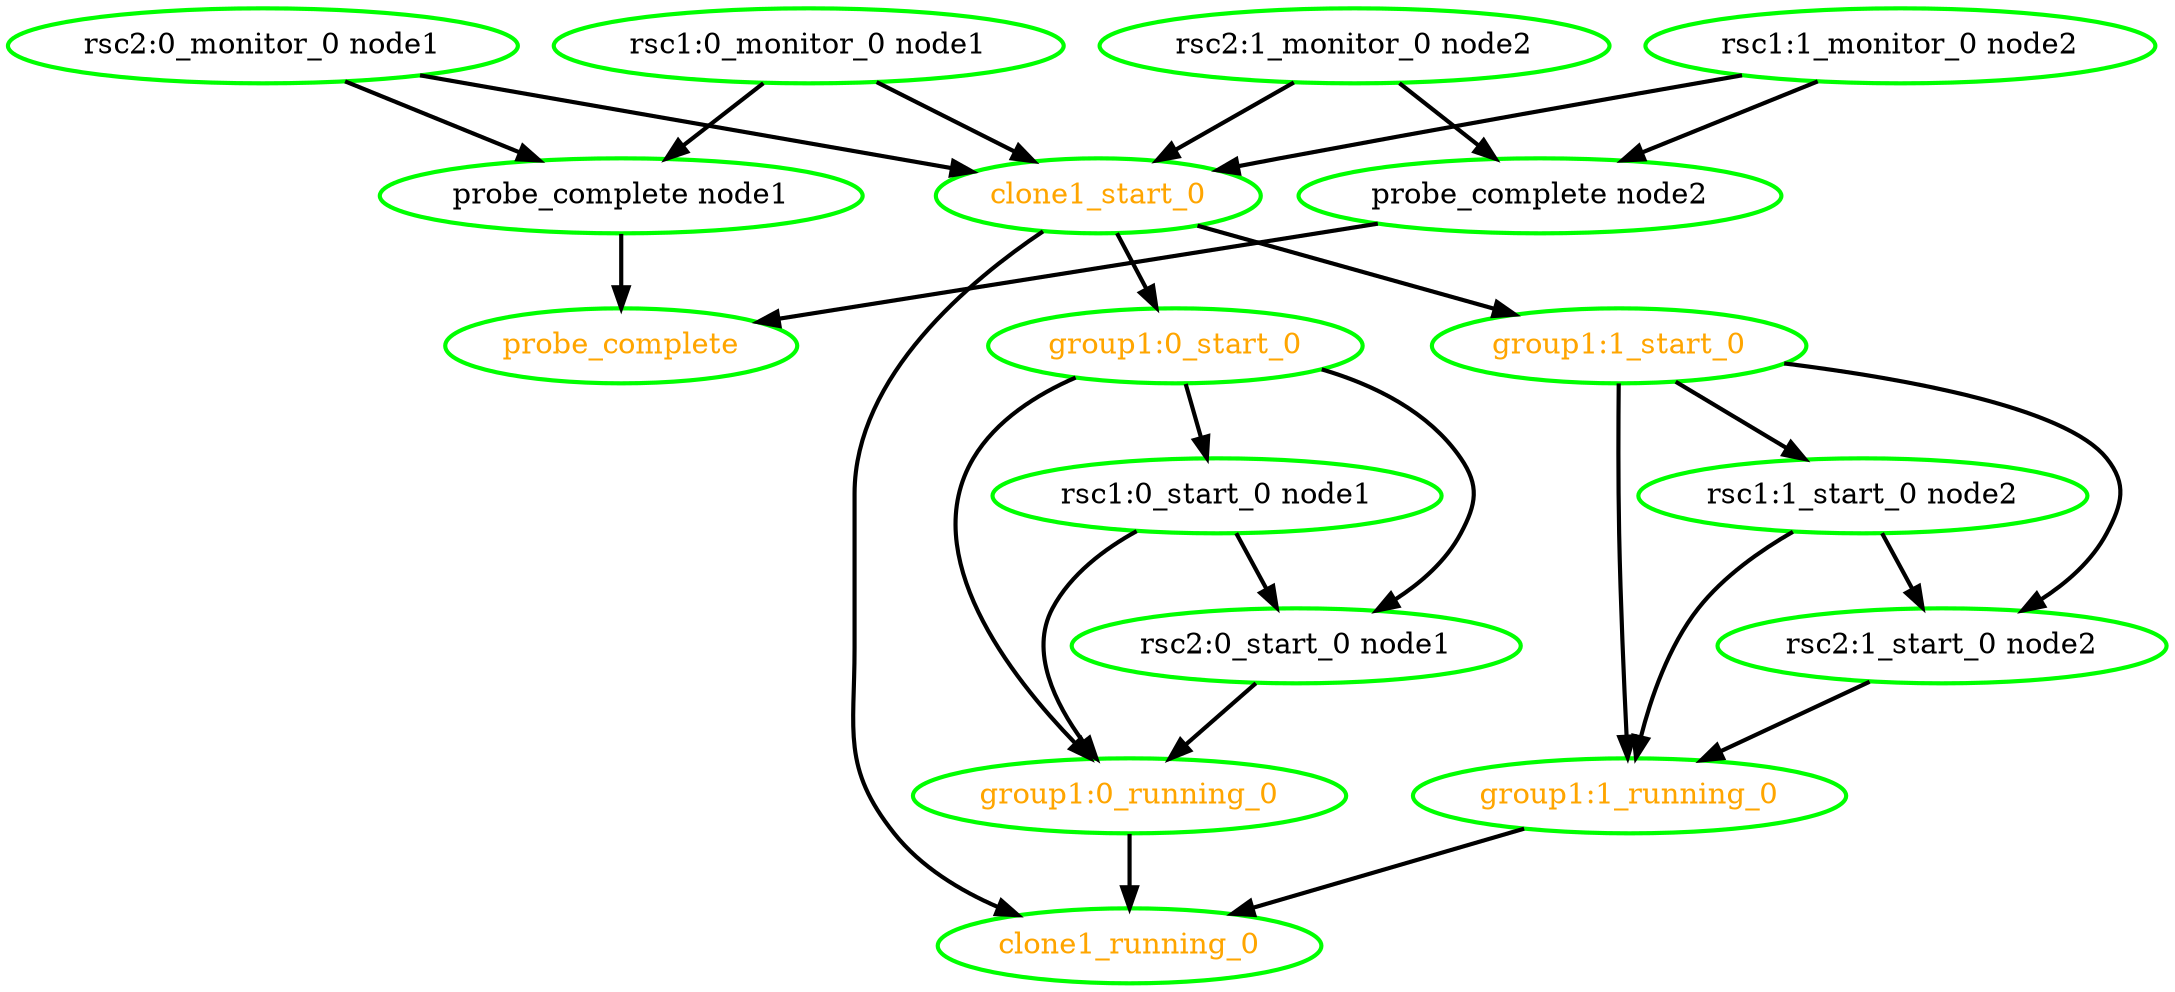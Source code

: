 digraph "g" {
"clone1_running_0" [ style=bold color="green" fontcolor="orange"]
"clone1_start_0" -> "clone1_running_0" [ style = bold]
"clone1_start_0" -> "group1:0_start_0" [ style = bold]
"clone1_start_0" -> "group1:1_start_0" [ style = bold]
"clone1_start_0" [ style=bold color="green" fontcolor="orange"]
"group1:0_running_0" -> "clone1_running_0" [ style = bold]
"group1:0_running_0" [ style=bold color="green" fontcolor="orange"]
"group1:0_start_0" -> "group1:0_running_0" [ style = bold]
"group1:0_start_0" -> "rsc1:0_start_0 node1" [ style = bold]
"group1:0_start_0" -> "rsc2:0_start_0 node1" [ style = bold]
"group1:0_start_0" [ style=bold color="green" fontcolor="orange"]
"group1:1_running_0" -> "clone1_running_0" [ style = bold]
"group1:1_running_0" [ style=bold color="green" fontcolor="orange"]
"group1:1_start_0" -> "group1:1_running_0" [ style = bold]
"group1:1_start_0" -> "rsc1:1_start_0 node2" [ style = bold]
"group1:1_start_0" -> "rsc2:1_start_0 node2" [ style = bold]
"group1:1_start_0" [ style=bold color="green" fontcolor="orange"]
"probe_complete node1" -> "probe_complete" [ style = bold]
"probe_complete node1" [ style=bold color="green" fontcolor="black"]
"probe_complete node2" -> "probe_complete" [ style = bold]
"probe_complete node2" [ style=bold color="green" fontcolor="black"]
"probe_complete" [ style=bold color="green" fontcolor="orange"]
"rsc1:0_monitor_0 node1" -> "clone1_start_0" [ style = bold]
"rsc1:0_monitor_0 node1" -> "probe_complete node1" [ style = bold]
"rsc1:0_monitor_0 node1" [ style=bold color="green" fontcolor="black"]
"rsc1:0_start_0 node1" -> "group1:0_running_0" [ style = bold]
"rsc1:0_start_0 node1" -> "rsc2:0_start_0 node1" [ style = bold]
"rsc1:0_start_0 node1" [ style=bold color="green" fontcolor="black"]
"rsc1:1_monitor_0 node2" -> "clone1_start_0" [ style = bold]
"rsc1:1_monitor_0 node2" -> "probe_complete node2" [ style = bold]
"rsc1:1_monitor_0 node2" [ style=bold color="green" fontcolor="black"]
"rsc1:1_start_0 node2" -> "group1:1_running_0" [ style = bold]
"rsc1:1_start_0 node2" -> "rsc2:1_start_0 node2" [ style = bold]
"rsc1:1_start_0 node2" [ style=bold color="green" fontcolor="black"]
"rsc2:0_monitor_0 node1" -> "clone1_start_0" [ style = bold]
"rsc2:0_monitor_0 node1" -> "probe_complete node1" [ style = bold]
"rsc2:0_monitor_0 node1" [ style=bold color="green" fontcolor="black"]
"rsc2:0_start_0 node1" -> "group1:0_running_0" [ style = bold]
"rsc2:0_start_0 node1" [ style=bold color="green" fontcolor="black"]
"rsc2:1_monitor_0 node2" -> "clone1_start_0" [ style = bold]
"rsc2:1_monitor_0 node2" -> "probe_complete node2" [ style = bold]
"rsc2:1_monitor_0 node2" [ style=bold color="green" fontcolor="black"]
"rsc2:1_start_0 node2" -> "group1:1_running_0" [ style = bold]
"rsc2:1_start_0 node2" [ style=bold color="green" fontcolor="black"]
}
